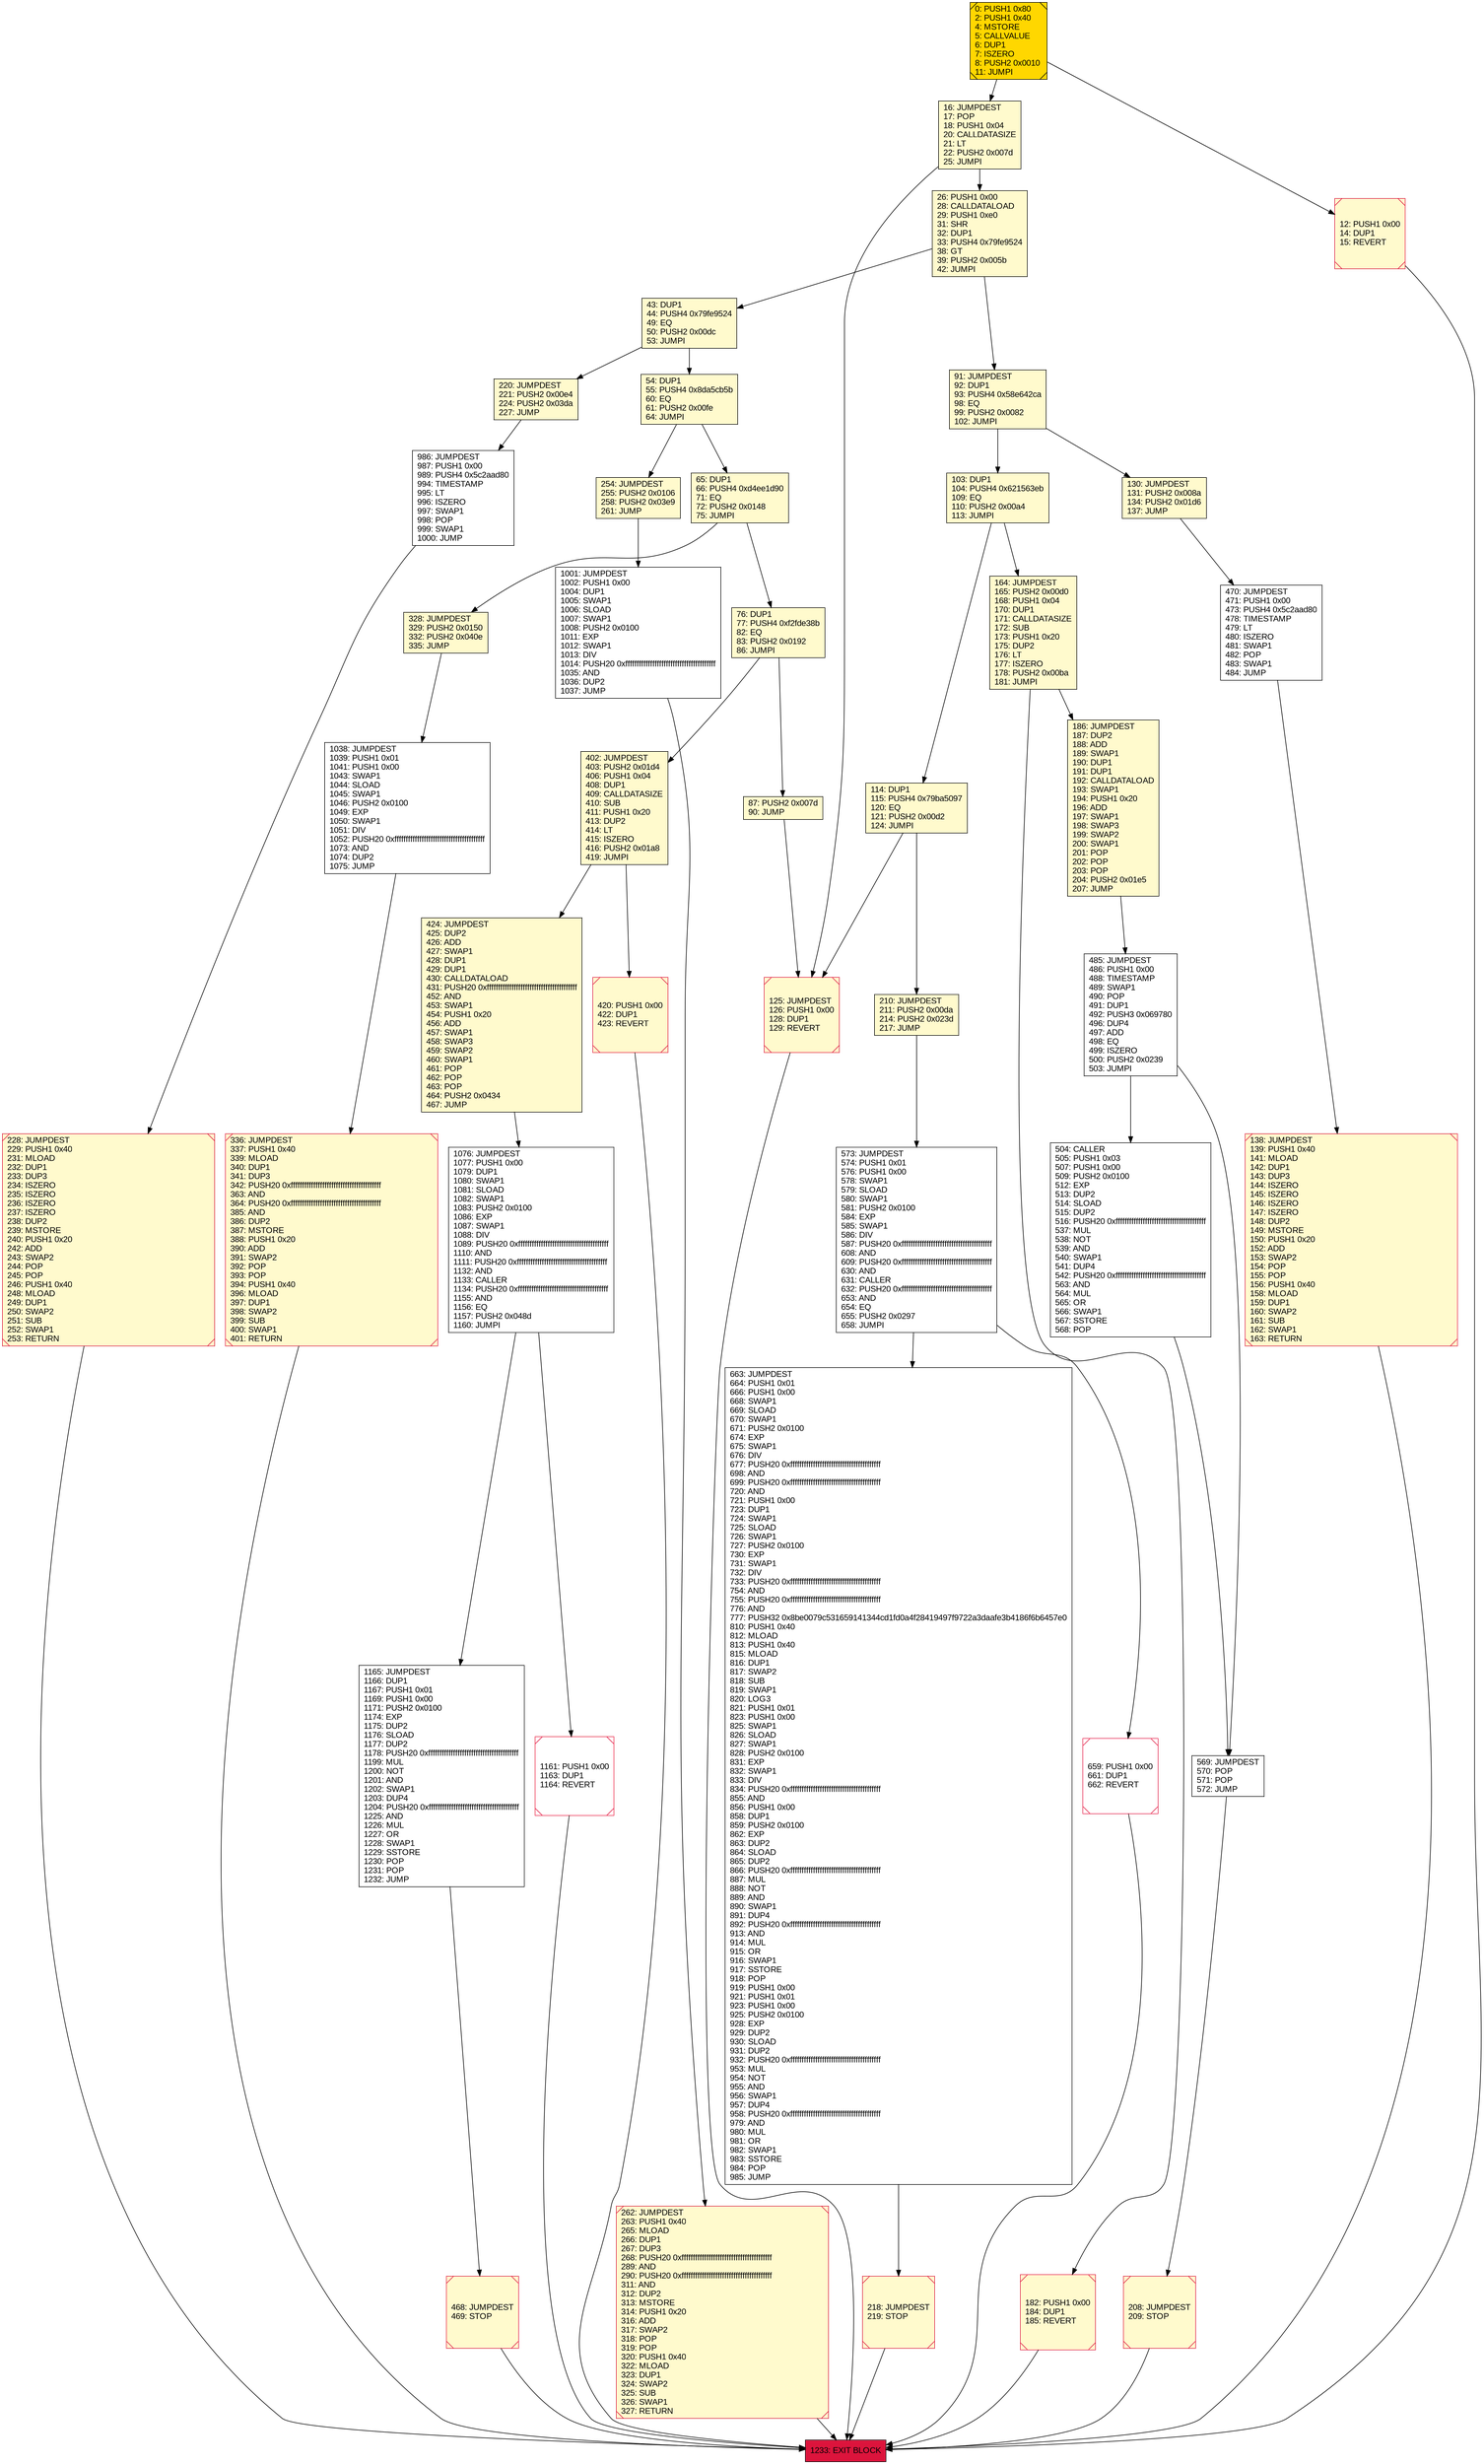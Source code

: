 digraph G {
bgcolor=transparent rankdir=UD;
node [shape=box style=filled color=black fillcolor=white fontname=arial fontcolor=black];
1076 [label="1076: JUMPDEST\l1077: PUSH1 0x00\l1079: DUP1\l1080: SWAP1\l1081: SLOAD\l1082: SWAP1\l1083: PUSH2 0x0100\l1086: EXP\l1087: SWAP1\l1088: DIV\l1089: PUSH20 0xffffffffffffffffffffffffffffffffffffffff\l1110: AND\l1111: PUSH20 0xffffffffffffffffffffffffffffffffffffffff\l1132: AND\l1133: CALLER\l1134: PUSH20 0xffffffffffffffffffffffffffffffffffffffff\l1155: AND\l1156: EQ\l1157: PUSH2 0x048d\l1160: JUMPI\l" ];
468 [label="468: JUMPDEST\l469: STOP\l" fillcolor=lemonchiffon shape=Msquare color=crimson ];
470 [label="470: JUMPDEST\l471: PUSH1 0x00\l473: PUSH4 0x5c2aad80\l478: TIMESTAMP\l479: LT\l480: ISZERO\l481: SWAP1\l482: POP\l483: SWAP1\l484: JUMP\l" ];
336 [label="336: JUMPDEST\l337: PUSH1 0x40\l339: MLOAD\l340: DUP1\l341: DUP3\l342: PUSH20 0xffffffffffffffffffffffffffffffffffffffff\l363: AND\l364: PUSH20 0xffffffffffffffffffffffffffffffffffffffff\l385: AND\l386: DUP2\l387: MSTORE\l388: PUSH1 0x20\l390: ADD\l391: SWAP2\l392: POP\l393: POP\l394: PUSH1 0x40\l396: MLOAD\l397: DUP1\l398: SWAP2\l399: SUB\l400: SWAP1\l401: RETURN\l" fillcolor=lemonchiffon shape=Msquare color=crimson ];
208 [label="208: JUMPDEST\l209: STOP\l" fillcolor=lemonchiffon shape=Msquare color=crimson ];
420 [label="420: PUSH1 0x00\l422: DUP1\l423: REVERT\l" fillcolor=lemonchiffon shape=Msquare color=crimson ];
87 [label="87: PUSH2 0x007d\l90: JUMP\l" fillcolor=lemonchiffon ];
91 [label="91: JUMPDEST\l92: DUP1\l93: PUSH4 0x58e642ca\l98: EQ\l99: PUSH2 0x0082\l102: JUMPI\l" fillcolor=lemonchiffon ];
1165 [label="1165: JUMPDEST\l1166: DUP1\l1167: PUSH1 0x01\l1169: PUSH1 0x00\l1171: PUSH2 0x0100\l1174: EXP\l1175: DUP2\l1176: SLOAD\l1177: DUP2\l1178: PUSH20 0xffffffffffffffffffffffffffffffffffffffff\l1199: MUL\l1200: NOT\l1201: AND\l1202: SWAP1\l1203: DUP4\l1204: PUSH20 0xffffffffffffffffffffffffffffffffffffffff\l1225: AND\l1226: MUL\l1227: OR\l1228: SWAP1\l1229: SSTORE\l1230: POP\l1231: POP\l1232: JUMP\l" ];
210 [label="210: JUMPDEST\l211: PUSH2 0x00da\l214: PUSH2 0x023d\l217: JUMP\l" fillcolor=lemonchiffon ];
54 [label="54: DUP1\l55: PUSH4 0x8da5cb5b\l60: EQ\l61: PUSH2 0x00fe\l64: JUMPI\l" fillcolor=lemonchiffon ];
186 [label="186: JUMPDEST\l187: DUP2\l188: ADD\l189: SWAP1\l190: DUP1\l191: DUP1\l192: CALLDATALOAD\l193: SWAP1\l194: PUSH1 0x20\l196: ADD\l197: SWAP1\l198: SWAP3\l199: SWAP2\l200: SWAP1\l201: POP\l202: POP\l203: POP\l204: PUSH2 0x01e5\l207: JUMP\l" fillcolor=lemonchiffon ];
986 [label="986: JUMPDEST\l987: PUSH1 0x00\l989: PUSH4 0x5c2aad80\l994: TIMESTAMP\l995: LT\l996: ISZERO\l997: SWAP1\l998: POP\l999: SWAP1\l1000: JUMP\l" ];
218 [label="218: JUMPDEST\l219: STOP\l" fillcolor=lemonchiffon shape=Msquare color=crimson ];
1233 [label="1233: EXIT BLOCK\l" fillcolor=crimson ];
103 [label="103: DUP1\l104: PUSH4 0x621563eb\l109: EQ\l110: PUSH2 0x00a4\l113: JUMPI\l" fillcolor=lemonchiffon ];
1038 [label="1038: JUMPDEST\l1039: PUSH1 0x01\l1041: PUSH1 0x00\l1043: SWAP1\l1044: SLOAD\l1045: SWAP1\l1046: PUSH2 0x0100\l1049: EXP\l1050: SWAP1\l1051: DIV\l1052: PUSH20 0xffffffffffffffffffffffffffffffffffffffff\l1073: AND\l1074: DUP2\l1075: JUMP\l" ];
254 [label="254: JUMPDEST\l255: PUSH2 0x0106\l258: PUSH2 0x03e9\l261: JUMP\l" fillcolor=lemonchiffon ];
262 [label="262: JUMPDEST\l263: PUSH1 0x40\l265: MLOAD\l266: DUP1\l267: DUP3\l268: PUSH20 0xffffffffffffffffffffffffffffffffffffffff\l289: AND\l290: PUSH20 0xffffffffffffffffffffffffffffffffffffffff\l311: AND\l312: DUP2\l313: MSTORE\l314: PUSH1 0x20\l316: ADD\l317: SWAP2\l318: POP\l319: POP\l320: PUSH1 0x40\l322: MLOAD\l323: DUP1\l324: SWAP2\l325: SUB\l326: SWAP1\l327: RETURN\l" fillcolor=lemonchiffon shape=Msquare color=crimson ];
182 [label="182: PUSH1 0x00\l184: DUP1\l185: REVERT\l" fillcolor=lemonchiffon shape=Msquare color=crimson ];
663 [label="663: JUMPDEST\l664: PUSH1 0x01\l666: PUSH1 0x00\l668: SWAP1\l669: SLOAD\l670: SWAP1\l671: PUSH2 0x0100\l674: EXP\l675: SWAP1\l676: DIV\l677: PUSH20 0xffffffffffffffffffffffffffffffffffffffff\l698: AND\l699: PUSH20 0xffffffffffffffffffffffffffffffffffffffff\l720: AND\l721: PUSH1 0x00\l723: DUP1\l724: SWAP1\l725: SLOAD\l726: SWAP1\l727: PUSH2 0x0100\l730: EXP\l731: SWAP1\l732: DIV\l733: PUSH20 0xffffffffffffffffffffffffffffffffffffffff\l754: AND\l755: PUSH20 0xffffffffffffffffffffffffffffffffffffffff\l776: AND\l777: PUSH32 0x8be0079c531659141344cd1fd0a4f28419497f9722a3daafe3b4186f6b6457e0\l810: PUSH1 0x40\l812: MLOAD\l813: PUSH1 0x40\l815: MLOAD\l816: DUP1\l817: SWAP2\l818: SUB\l819: SWAP1\l820: LOG3\l821: PUSH1 0x01\l823: PUSH1 0x00\l825: SWAP1\l826: SLOAD\l827: SWAP1\l828: PUSH2 0x0100\l831: EXP\l832: SWAP1\l833: DIV\l834: PUSH20 0xffffffffffffffffffffffffffffffffffffffff\l855: AND\l856: PUSH1 0x00\l858: DUP1\l859: PUSH2 0x0100\l862: EXP\l863: DUP2\l864: SLOAD\l865: DUP2\l866: PUSH20 0xffffffffffffffffffffffffffffffffffffffff\l887: MUL\l888: NOT\l889: AND\l890: SWAP1\l891: DUP4\l892: PUSH20 0xffffffffffffffffffffffffffffffffffffffff\l913: AND\l914: MUL\l915: OR\l916: SWAP1\l917: SSTORE\l918: POP\l919: PUSH1 0x00\l921: PUSH1 0x01\l923: PUSH1 0x00\l925: PUSH2 0x0100\l928: EXP\l929: DUP2\l930: SLOAD\l931: DUP2\l932: PUSH20 0xffffffffffffffffffffffffffffffffffffffff\l953: MUL\l954: NOT\l955: AND\l956: SWAP1\l957: DUP4\l958: PUSH20 0xffffffffffffffffffffffffffffffffffffffff\l979: AND\l980: MUL\l981: OR\l982: SWAP1\l983: SSTORE\l984: POP\l985: JUMP\l" ];
228 [label="228: JUMPDEST\l229: PUSH1 0x40\l231: MLOAD\l232: DUP1\l233: DUP3\l234: ISZERO\l235: ISZERO\l236: ISZERO\l237: ISZERO\l238: DUP2\l239: MSTORE\l240: PUSH1 0x20\l242: ADD\l243: SWAP2\l244: POP\l245: POP\l246: PUSH1 0x40\l248: MLOAD\l249: DUP1\l250: SWAP2\l251: SUB\l252: SWAP1\l253: RETURN\l" fillcolor=lemonchiffon shape=Msquare color=crimson ];
0 [label="0: PUSH1 0x80\l2: PUSH1 0x40\l4: MSTORE\l5: CALLVALUE\l6: DUP1\l7: ISZERO\l8: PUSH2 0x0010\l11: JUMPI\l" fillcolor=lemonchiffon shape=Msquare fillcolor=gold ];
220 [label="220: JUMPDEST\l221: PUSH2 0x00e4\l224: PUSH2 0x03da\l227: JUMP\l" fillcolor=lemonchiffon ];
76 [label="76: DUP1\l77: PUSH4 0xf2fde38b\l82: EQ\l83: PUSH2 0x0192\l86: JUMPI\l" fillcolor=lemonchiffon ];
504 [label="504: CALLER\l505: PUSH1 0x03\l507: PUSH1 0x00\l509: PUSH2 0x0100\l512: EXP\l513: DUP2\l514: SLOAD\l515: DUP2\l516: PUSH20 0xffffffffffffffffffffffffffffffffffffffff\l537: MUL\l538: NOT\l539: AND\l540: SWAP1\l541: DUP4\l542: PUSH20 0xffffffffffffffffffffffffffffffffffffffff\l563: AND\l564: MUL\l565: OR\l566: SWAP1\l567: SSTORE\l568: POP\l" ];
43 [label="43: DUP1\l44: PUSH4 0x79fe9524\l49: EQ\l50: PUSH2 0x00dc\l53: JUMPI\l" fillcolor=lemonchiffon ];
1001 [label="1001: JUMPDEST\l1002: PUSH1 0x00\l1004: DUP1\l1005: SWAP1\l1006: SLOAD\l1007: SWAP1\l1008: PUSH2 0x0100\l1011: EXP\l1012: SWAP1\l1013: DIV\l1014: PUSH20 0xffffffffffffffffffffffffffffffffffffffff\l1035: AND\l1036: DUP2\l1037: JUMP\l" ];
16 [label="16: JUMPDEST\l17: POP\l18: PUSH1 0x04\l20: CALLDATASIZE\l21: LT\l22: PUSH2 0x007d\l25: JUMPI\l" fillcolor=lemonchiffon ];
485 [label="485: JUMPDEST\l486: PUSH1 0x00\l488: TIMESTAMP\l489: SWAP1\l490: POP\l491: DUP1\l492: PUSH3 0x069780\l496: DUP4\l497: ADD\l498: EQ\l499: ISZERO\l500: PUSH2 0x0239\l503: JUMPI\l" ];
1161 [label="1161: PUSH1 0x00\l1163: DUP1\l1164: REVERT\l" shape=Msquare color=crimson ];
573 [label="573: JUMPDEST\l574: PUSH1 0x01\l576: PUSH1 0x00\l578: SWAP1\l579: SLOAD\l580: SWAP1\l581: PUSH2 0x0100\l584: EXP\l585: SWAP1\l586: DIV\l587: PUSH20 0xffffffffffffffffffffffffffffffffffffffff\l608: AND\l609: PUSH20 0xffffffffffffffffffffffffffffffffffffffff\l630: AND\l631: CALLER\l632: PUSH20 0xffffffffffffffffffffffffffffffffffffffff\l653: AND\l654: EQ\l655: PUSH2 0x0297\l658: JUMPI\l" ];
328 [label="328: JUMPDEST\l329: PUSH2 0x0150\l332: PUSH2 0x040e\l335: JUMP\l" fillcolor=lemonchiffon ];
424 [label="424: JUMPDEST\l425: DUP2\l426: ADD\l427: SWAP1\l428: DUP1\l429: DUP1\l430: CALLDATALOAD\l431: PUSH20 0xffffffffffffffffffffffffffffffffffffffff\l452: AND\l453: SWAP1\l454: PUSH1 0x20\l456: ADD\l457: SWAP1\l458: SWAP3\l459: SWAP2\l460: SWAP1\l461: POP\l462: POP\l463: POP\l464: PUSH2 0x0434\l467: JUMP\l" fillcolor=lemonchiffon ];
12 [label="12: PUSH1 0x00\l14: DUP1\l15: REVERT\l" fillcolor=lemonchiffon shape=Msquare color=crimson ];
569 [label="569: JUMPDEST\l570: POP\l571: POP\l572: JUMP\l" ];
659 [label="659: PUSH1 0x00\l661: DUP1\l662: REVERT\l" shape=Msquare color=crimson ];
26 [label="26: PUSH1 0x00\l28: CALLDATALOAD\l29: PUSH1 0xe0\l31: SHR\l32: DUP1\l33: PUSH4 0x79fe9524\l38: GT\l39: PUSH2 0x005b\l42: JUMPI\l" fillcolor=lemonchiffon ];
130 [label="130: JUMPDEST\l131: PUSH2 0x008a\l134: PUSH2 0x01d6\l137: JUMP\l" fillcolor=lemonchiffon ];
138 [label="138: JUMPDEST\l139: PUSH1 0x40\l141: MLOAD\l142: DUP1\l143: DUP3\l144: ISZERO\l145: ISZERO\l146: ISZERO\l147: ISZERO\l148: DUP2\l149: MSTORE\l150: PUSH1 0x20\l152: ADD\l153: SWAP2\l154: POP\l155: POP\l156: PUSH1 0x40\l158: MLOAD\l159: DUP1\l160: SWAP2\l161: SUB\l162: SWAP1\l163: RETURN\l" fillcolor=lemonchiffon shape=Msquare color=crimson ];
125 [label="125: JUMPDEST\l126: PUSH1 0x00\l128: DUP1\l129: REVERT\l" fillcolor=lemonchiffon shape=Msquare color=crimson ];
164 [label="164: JUMPDEST\l165: PUSH2 0x00d0\l168: PUSH1 0x04\l170: DUP1\l171: CALLDATASIZE\l172: SUB\l173: PUSH1 0x20\l175: DUP2\l176: LT\l177: ISZERO\l178: PUSH2 0x00ba\l181: JUMPI\l" fillcolor=lemonchiffon ];
114 [label="114: DUP1\l115: PUSH4 0x79ba5097\l120: EQ\l121: PUSH2 0x00d2\l124: JUMPI\l" fillcolor=lemonchiffon ];
65 [label="65: DUP1\l66: PUSH4 0xd4ee1d90\l71: EQ\l72: PUSH2 0x0148\l75: JUMPI\l" fillcolor=lemonchiffon ];
402 [label="402: JUMPDEST\l403: PUSH2 0x01d4\l406: PUSH1 0x04\l408: DUP1\l409: CALLDATASIZE\l410: SUB\l411: PUSH1 0x20\l413: DUP2\l414: LT\l415: ISZERO\l416: PUSH2 0x01a8\l419: JUMPI\l" fillcolor=lemonchiffon ];
114 -> 125;
262 -> 1233;
43 -> 220;
1076 -> 1165;
228 -> 1233;
1001 -> 262;
468 -> 1233;
485 -> 569;
1038 -> 336;
220 -> 986;
208 -> 1233;
986 -> 228;
91 -> 103;
16 -> 26;
65 -> 328;
54 -> 254;
573 -> 659;
218 -> 1233;
65 -> 76;
103 -> 164;
1076 -> 1161;
125 -> 1233;
164 -> 182;
186 -> 485;
26 -> 91;
114 -> 210;
0 -> 12;
130 -> 470;
569 -> 208;
0 -> 16;
402 -> 420;
573 -> 663;
182 -> 1233;
1165 -> 468;
254 -> 1001;
336 -> 1233;
43 -> 54;
402 -> 424;
420 -> 1233;
663 -> 218;
16 -> 125;
76 -> 87;
210 -> 573;
659 -> 1233;
76 -> 402;
138 -> 1233;
26 -> 43;
103 -> 114;
424 -> 1076;
504 -> 569;
91 -> 130;
164 -> 186;
54 -> 65;
470 -> 138;
328 -> 1038;
1161 -> 1233;
485 -> 504;
12 -> 1233;
87 -> 125;
}